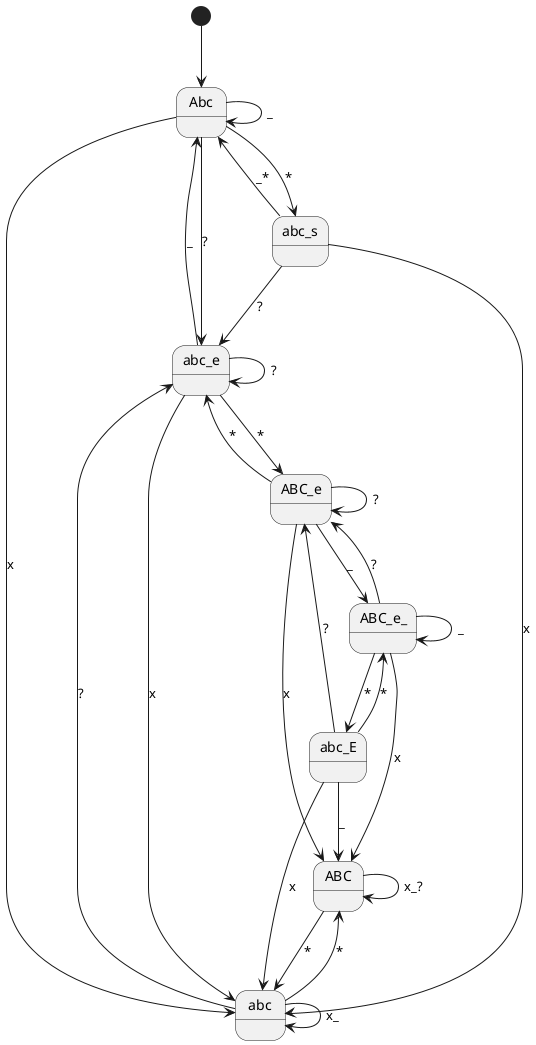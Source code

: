 @startuml
'https://plantuml.com/state-diagram
[*] --> Abc

Abc --> Abc: _
Abc --> abc_e: ?
Abc --> abc_s: *
Abc --> abc: x

abc_s --> Abc: _*
abc_s --> abc: x
abc_s --> abc_e: ?

abc --> abc: x_
abc --> abc_e: ?
abc --> ABC: *

ABC --> ABC: x_?
ABC --> abc: *

abc_e --> abc_e: ?
abc_e --> Abc: _
abc_e --> abc: x
abc_e --> ABC_e: *

ABC_e --> ABC: x
ABC_e --> ABC_e: ?
ABC_e --> ABC_e_: _
ABC_e --> abc_e: *

ABC_e_ --> ABC_e_: _
ABC_e_ --> abc_E : *
ABC_e_ --> ABC: x
ABC_e_ --> ABC_e: ?

abc_E --> ABC: _
abc_E --> abc: x
abc_E --> ABC_e: ?
abc_E --> ABC_e_: *

@enduml